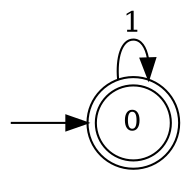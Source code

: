 digraph "1" {  rankdir=LR  labelloc="t"  node [shape="circle"]  I [label="", style=invis, width=0]  I -> 0  0 [label="0", peripheries=2]  0 -> 0 [label="1"]}